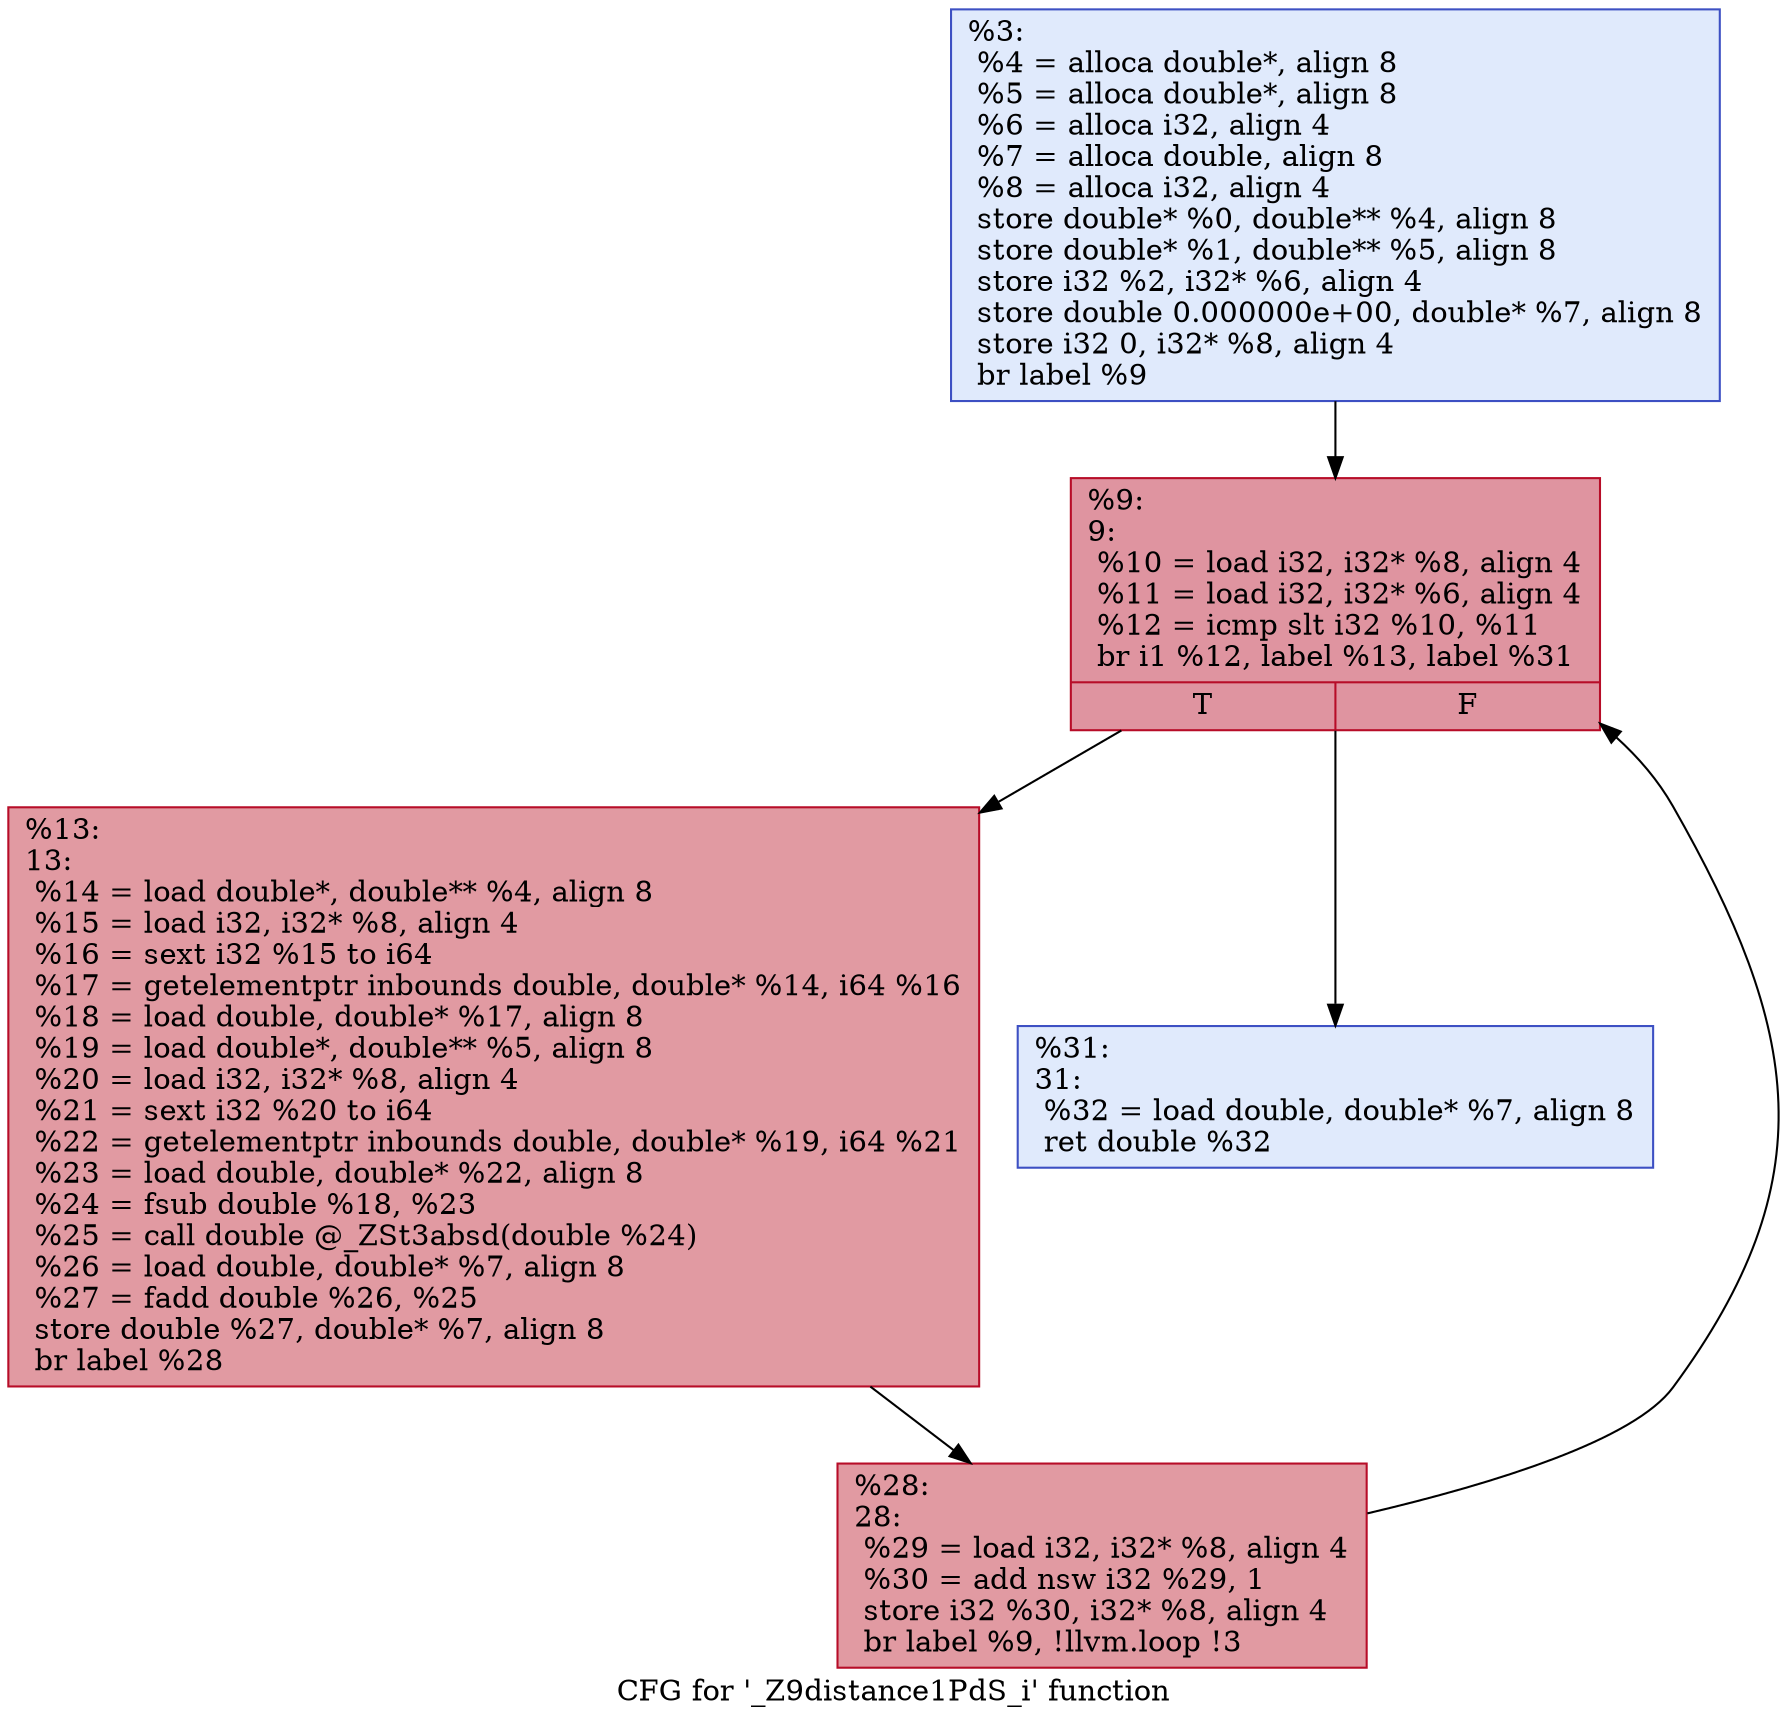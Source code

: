 digraph "CFG for '_Z9distance1PdS_i' function" {
	label="CFG for '_Z9distance1PdS_i' function";

	1 [shape=record,color="#3d50c3ff", style=filled, fillcolor="#b9d0f970",label="{%3:\l  %4 = alloca double*, align 8\l  %5 = alloca double*, align 8\l  %6 = alloca i32, align 4\l  %7 = alloca double, align 8\l  %8 = alloca i32, align 4\l  store double* %0, double** %4, align 8\l  store double* %1, double** %5, align 8\l  store i32 %2, i32* %6, align 4\l  store double 0.000000e+00, double* %7, align 8\l  store i32 0, i32* %8, align 4\l  br label %9\l}"];
	1 -> 2;
	2 [shape=record,color="#b70d28ff", style=filled, fillcolor="#b70d2870",label="{%9:\l9:                                                \l  %10 = load i32, i32* %8, align 4\l  %11 = load i32, i32* %6, align 4\l  %12 = icmp slt i32 %10, %11\l  br i1 %12, label %13, label %31\l|{<s0>T|<s1>F}}"];
	2 -> 3;
	2 -> 4;
	3 [shape=record,color="#b70d28ff", style=filled, fillcolor="#bb1b2c70",label="{%13:\l13:                                               \l  %14 = load double*, double** %4, align 8\l  %15 = load i32, i32* %8, align 4\l  %16 = sext i32 %15 to i64\l  %17 = getelementptr inbounds double, double* %14, i64 %16\l  %18 = load double, double* %17, align 8\l  %19 = load double*, double** %5, align 8\l  %20 = load i32, i32* %8, align 4\l  %21 = sext i32 %20 to i64\l  %22 = getelementptr inbounds double, double* %19, i64 %21\l  %23 = load double, double* %22, align 8\l  %24 = fsub double %18, %23\l  %25 = call double @_ZSt3absd(double %24)\l  %26 = load double, double* %7, align 8\l  %27 = fadd double %26, %25\l  store double %27, double* %7, align 8\l  br label %28\l}"];
	3 -> 5;
	5 [shape=record,color="#b70d28ff", style=filled, fillcolor="#bb1b2c70",label="{%28:\l28:                                               \l  %29 = load i32, i32* %8, align 4\l  %30 = add nsw i32 %29, 1\l  store i32 %30, i32* %8, align 4\l  br label %9, !llvm.loop !3\l}"];
	5 -> 2;
	4 [shape=record,color="#3d50c3ff", style=filled, fillcolor="#b9d0f970",label="{%31:\l31:                                               \l  %32 = load double, double* %7, align 8\l  ret double %32\l}"];
}

